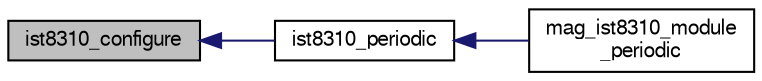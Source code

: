 digraph "ist8310_configure"
{
  edge [fontname="FreeSans",fontsize="10",labelfontname="FreeSans",labelfontsize="10"];
  node [fontname="FreeSans",fontsize="10",shape=record];
  rankdir="LR";
  Node1 [label="ist8310_configure",height=0.2,width=0.4,color="black", fillcolor="grey75", style="filled", fontcolor="black"];
  Node1 -> Node2 [dir="back",color="midnightblue",fontsize="10",style="solid",fontname="FreeSans"];
  Node2 [label="ist8310_periodic",height=0.2,width=0.4,color="black", fillcolor="white", style="filled",URL="$ist8310_8h.html#abf9bf3e2d984271b92bc8a5e4b2579a8",tooltip="convenience function: read or start configuration if not already initialized "];
  Node2 -> Node3 [dir="back",color="midnightblue",fontsize="10",style="solid",fontname="FreeSans"];
  Node3 [label="mag_ist8310_module\l_periodic",height=0.2,width=0.4,color="black", fillcolor="white", style="filled",URL="$mag__ist8310_8h.html#aee0f9538b9ee7dfe4ec967951ba1b1e2"];
}
